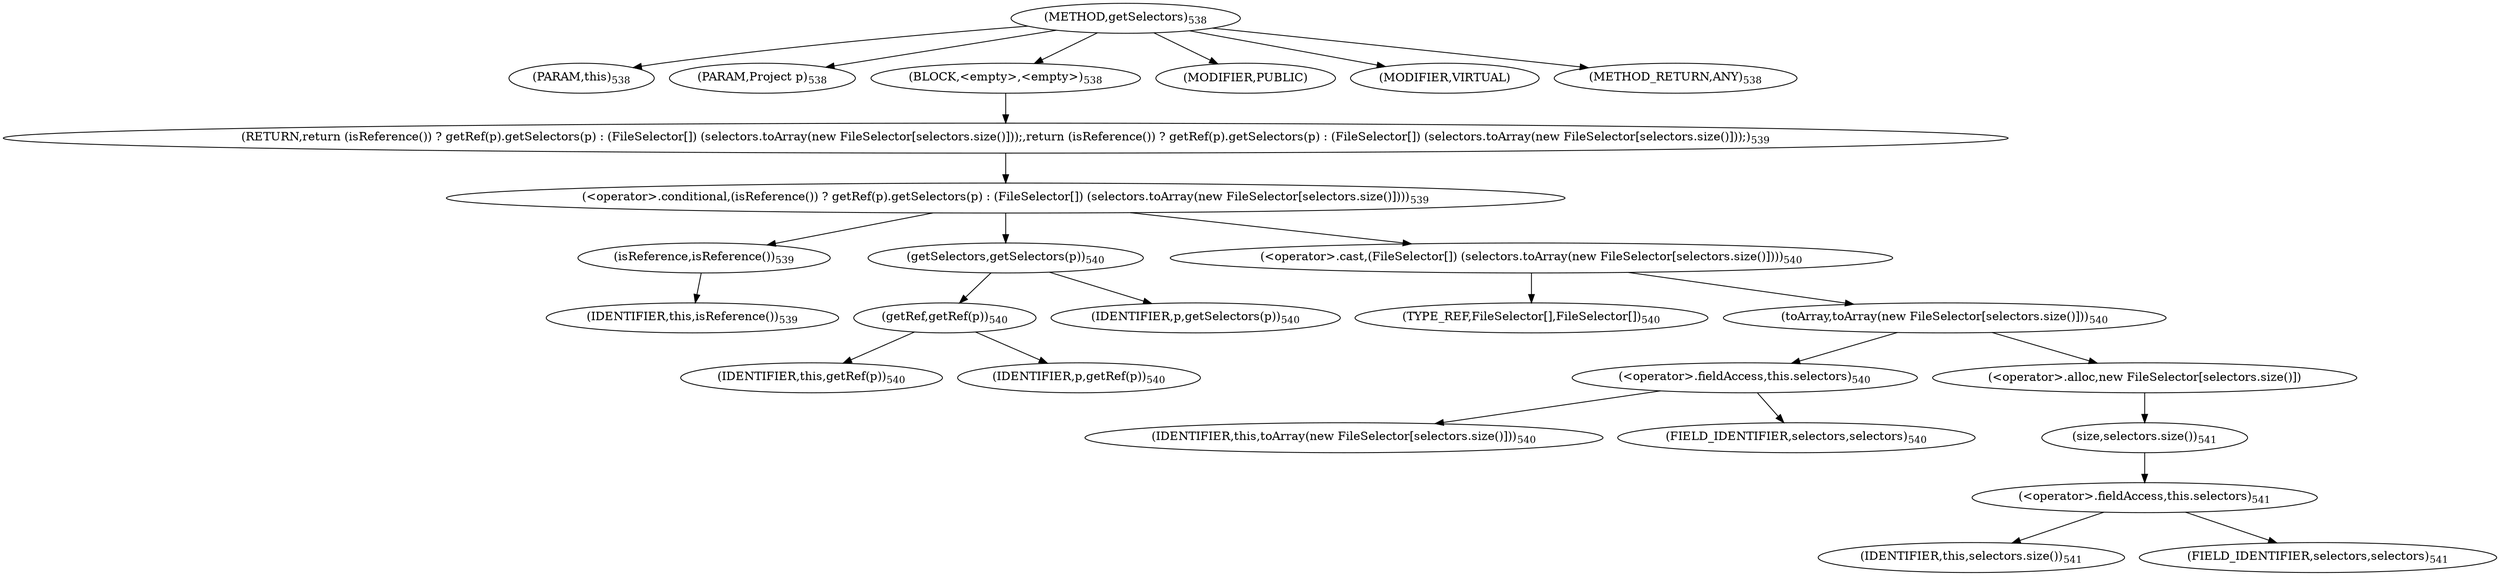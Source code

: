 digraph "getSelectors" {  
"1245" [label = <(METHOD,getSelectors)<SUB>538</SUB>> ]
"135" [label = <(PARAM,this)<SUB>538</SUB>> ]
"1246" [label = <(PARAM,Project p)<SUB>538</SUB>> ]
"1247" [label = <(BLOCK,&lt;empty&gt;,&lt;empty&gt;)<SUB>538</SUB>> ]
"1248" [label = <(RETURN,return (isReference()) ? getRef(p).getSelectors(p) : (FileSelector[]) (selectors.toArray(new FileSelector[selectors.size()]));,return (isReference()) ? getRef(p).getSelectors(p) : (FileSelector[]) (selectors.toArray(new FileSelector[selectors.size()]));)<SUB>539</SUB>> ]
"1249" [label = <(&lt;operator&gt;.conditional,(isReference()) ? getRef(p).getSelectors(p) : (FileSelector[]) (selectors.toArray(new FileSelector[selectors.size()])))<SUB>539</SUB>> ]
"1250" [label = <(isReference,isReference())<SUB>539</SUB>> ]
"134" [label = <(IDENTIFIER,this,isReference())<SUB>539</SUB>> ]
"1251" [label = <(getSelectors,getSelectors(p))<SUB>540</SUB>> ]
"1252" [label = <(getRef,getRef(p))<SUB>540</SUB>> ]
"136" [label = <(IDENTIFIER,this,getRef(p))<SUB>540</SUB>> ]
"1253" [label = <(IDENTIFIER,p,getRef(p))<SUB>540</SUB>> ]
"1254" [label = <(IDENTIFIER,p,getSelectors(p))<SUB>540</SUB>> ]
"1255" [label = <(&lt;operator&gt;.cast,(FileSelector[]) (selectors.toArray(new FileSelector[selectors.size()])))<SUB>540</SUB>> ]
"1256" [label = <(TYPE_REF,FileSelector[],FileSelector[])<SUB>540</SUB>> ]
"1257" [label = <(toArray,toArray(new FileSelector[selectors.size()]))<SUB>540</SUB>> ]
"1258" [label = <(&lt;operator&gt;.fieldAccess,this.selectors)<SUB>540</SUB>> ]
"1259" [label = <(IDENTIFIER,this,toArray(new FileSelector[selectors.size()]))<SUB>540</SUB>> ]
"1260" [label = <(FIELD_IDENTIFIER,selectors,selectors)<SUB>540</SUB>> ]
"1261" [label = <(&lt;operator&gt;.alloc,new FileSelector[selectors.size()])> ]
"1262" [label = <(size,selectors.size())<SUB>541</SUB>> ]
"1263" [label = <(&lt;operator&gt;.fieldAccess,this.selectors)<SUB>541</SUB>> ]
"1264" [label = <(IDENTIFIER,this,selectors.size())<SUB>541</SUB>> ]
"1265" [label = <(FIELD_IDENTIFIER,selectors,selectors)<SUB>541</SUB>> ]
"1266" [label = <(MODIFIER,PUBLIC)> ]
"1267" [label = <(MODIFIER,VIRTUAL)> ]
"1268" [label = <(METHOD_RETURN,ANY)<SUB>538</SUB>> ]
  "1245" -> "135" 
  "1245" -> "1246" 
  "1245" -> "1247" 
  "1245" -> "1266" 
  "1245" -> "1267" 
  "1245" -> "1268" 
  "1247" -> "1248" 
  "1248" -> "1249" 
  "1249" -> "1250" 
  "1249" -> "1251" 
  "1249" -> "1255" 
  "1250" -> "134" 
  "1251" -> "1252" 
  "1251" -> "1254" 
  "1252" -> "136" 
  "1252" -> "1253" 
  "1255" -> "1256" 
  "1255" -> "1257" 
  "1257" -> "1258" 
  "1257" -> "1261" 
  "1258" -> "1259" 
  "1258" -> "1260" 
  "1261" -> "1262" 
  "1262" -> "1263" 
  "1263" -> "1264" 
  "1263" -> "1265" 
}

